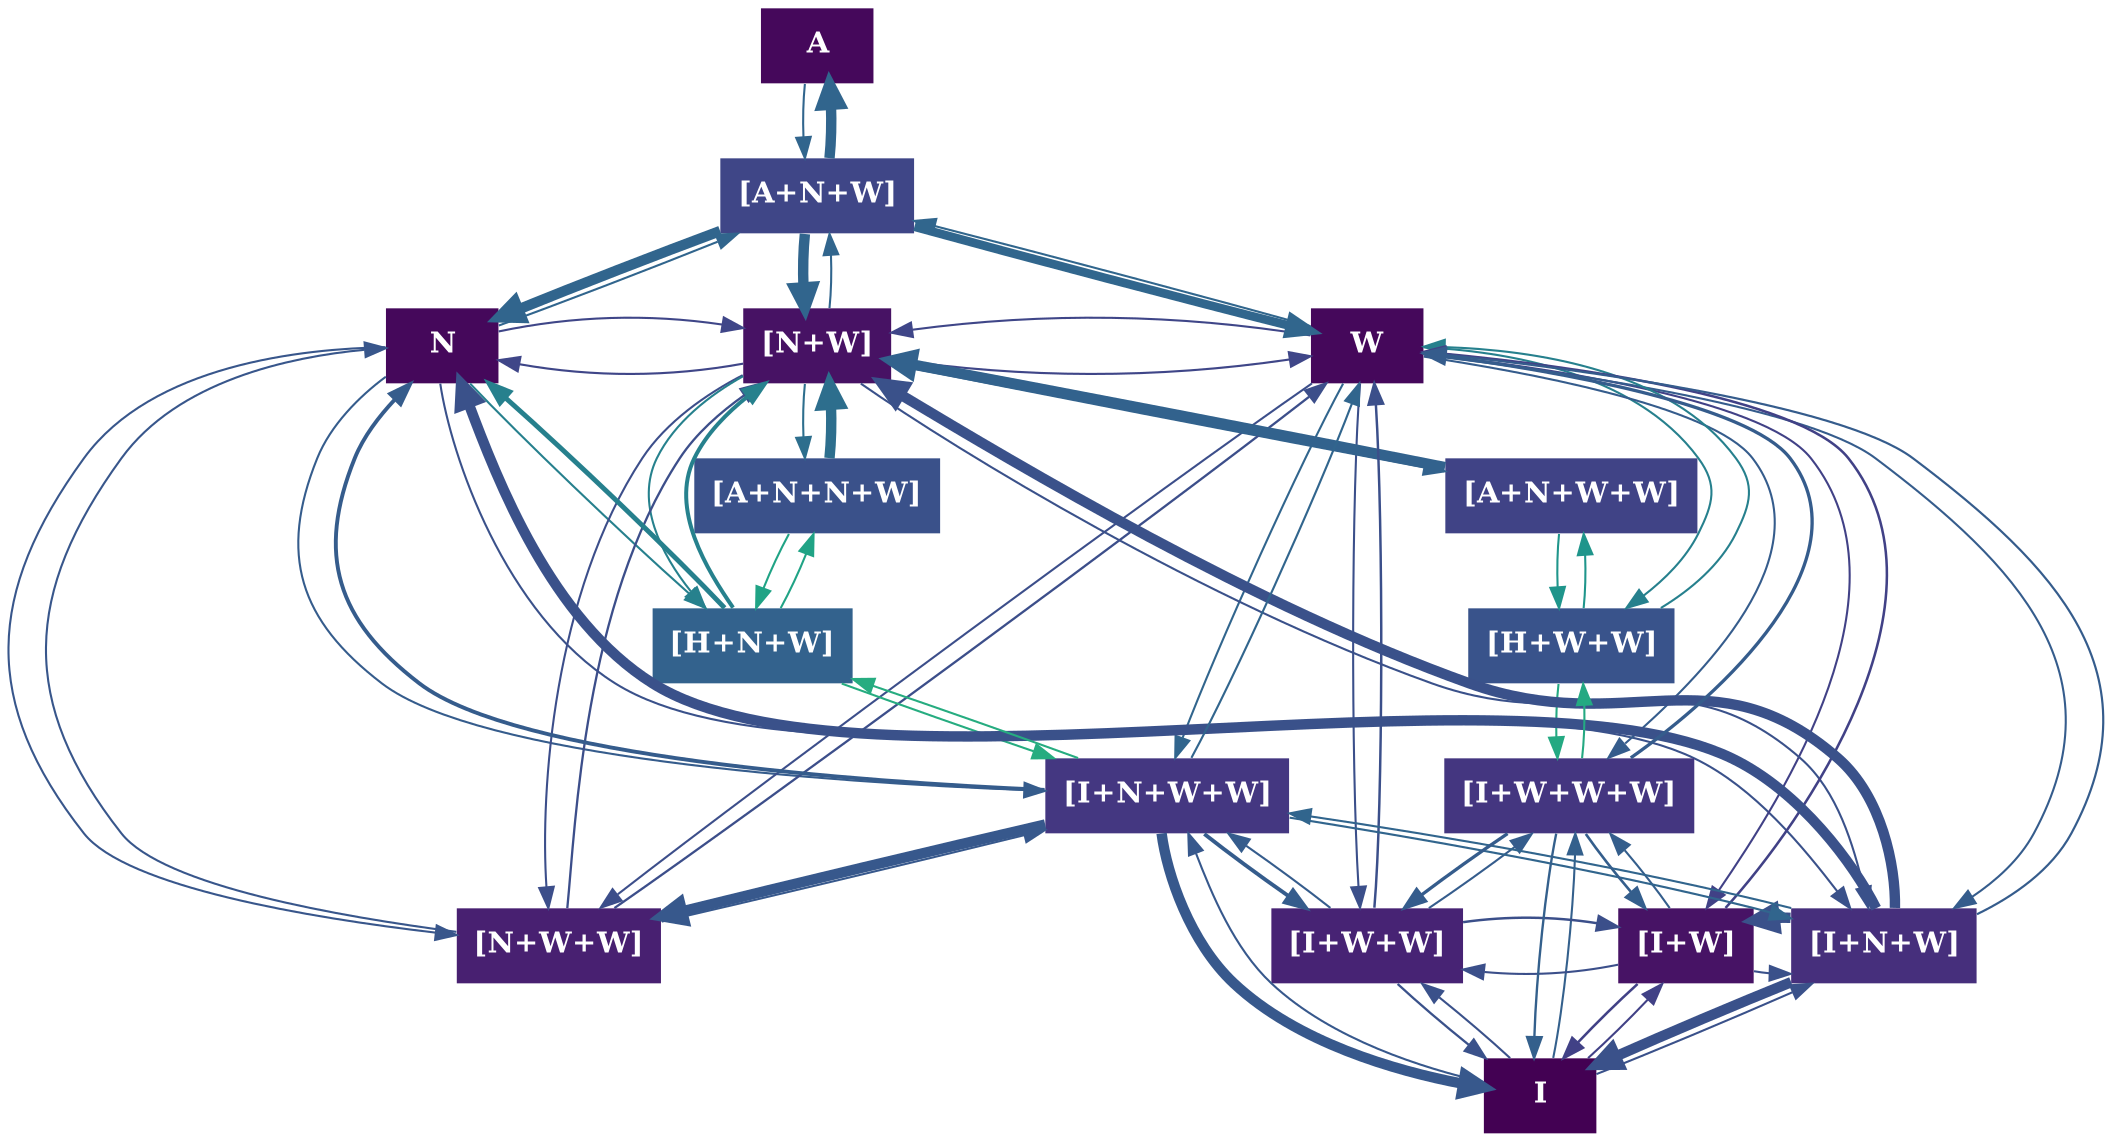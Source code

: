 strict digraph {

    graph [
        rankdir=TB,
        ranksep=0.5,
        nodesep=0.25
    ];
    
    node [
        shape=plaintext,
        style=filled
    ];
    
    edge [
        weight=2.
    ];


    "A" [
        label=<
        <TABLE BORDER="0" CELLBORDER="0" CELLSPACING="0" CELLPADDING="0">
          <TR>
            <TD><FONT COLOR="#ffffff"><b>A</b></FONT></TD>
          </TR>
        </TABLE>
        >
        ,
        fillcolor="#45085b"
    ];
    
    "N" [
        label=<
        <TABLE BORDER="0" CELLBORDER="0" CELLSPACING="0" CELLPADDING="0">
          <TR>
            <TD><FONT COLOR="#ffffff"><b>N</b></FONT></TD>
          </TR>
        </TABLE>
        >
        ,
        fillcolor="#45085b"
    ];
    
    "W" [
        label=<
        <TABLE BORDER="0" CELLBORDER="0" CELLSPACING="0" CELLPADDING="0">
          <TR>
            <TD><FONT COLOR="#ffffff"><b>W</b></FONT></TD>
          </TR>
        </TABLE>
        >
        ,
        fillcolor="#45085b"
    ];
    
    "[N+W]" [
        label=<
        <TABLE BORDER="0" CELLBORDER="0" CELLSPACING="0" CELLPADDING="0">
          <TR>
            <TD><FONT COLOR="#ffffff"><b>[N+W]</b></FONT></TD>
          </TR>
        </TABLE>
        >
        ,
        fillcolor="#471264"
    ];
    
    "[A+N+W]" [
        label=<
        <TABLE BORDER="0" CELLBORDER="0" CELLSPACING="0" CELLPADDING="0">
          <TR>
            <TD><FONT COLOR="#ffffff"><b>[A+N+W]</b></FONT></TD>
          </TR>
        </TABLE>
        >
        ,
        fillcolor="#3f4687"
    ];
    
    "[N+W+W]" [
        label=<
        <TABLE BORDER="0" CELLBORDER="0" CELLSPACING="0" CELLPADDING="0">
          <TR>
            <TD><FONT COLOR="#ffffff"><b>[N+W+W]</b></FONT></TD>
          </TR>
        </TABLE>
        >
        ,
        fillcolor="#482071"
    ];
    
    "[A+N+N+W]" [
        label=<
        <TABLE BORDER="0" CELLBORDER="0" CELLSPACING="0" CELLPADDING="0">
          <TR>
            <TD><FONT COLOR="#ffffff"><b>[A+N+N+W]</b></FONT></TD>
          </TR>
        </TABLE>
        >
        ,
        fillcolor="#3a518a"
    ];
    
    "[A+N+W+W]" [
        label=<
        <TABLE BORDER="0" CELLBORDER="0" CELLSPACING="0" CELLPADDING="0">
          <TR>
            <TD><FONT COLOR="#ffffff"><b>[A+N+W+W]</b></FONT></TD>
          </TR>
        </TABLE>
        >
        ,
        fillcolor="#404386"
    ];
    
    "[H+N+W]" [
        label=<
        <TABLE BORDER="0" CELLBORDER="0" CELLSPACING="0" CELLPADDING="0">
          <TR>
            <TD><FONT COLOR="#ffffff"><b>[H+N+W]</b></FONT></TD>
          </TR>
        </TABLE>
        >
        ,
        fillcolor="#33628d"
    ];
    
    "[H+W+W]" [
        label=<
        <TABLE BORDER="0" CELLBORDER="0" CELLSPACING="0" CELLPADDING="0">
          <TR>
            <TD><FONT COLOR="#ffffff"><b>[H+W+W]</b></FONT></TD>
          </TR>
        </TABLE>
        >
        ,
        fillcolor="#39538b"
    ];
    
    "I" [
        label=<
        <TABLE BORDER="0" CELLBORDER="0" CELLSPACING="0" CELLPADDING="0">
          <TR>
            <TD><FONT COLOR="#ffffff"><b>I</b></FONT></TD>
          </TR>
        </TABLE>
        >
        ,
        fillcolor="#430153"
    ];
    
    "[I+W]" [
        label=<
        <TABLE BORDER="0" CELLBORDER="0" CELLSPACING="0" CELLPADDING="0">
          <TR>
            <TD><FONT COLOR="#ffffff"><b>[I+W]</b></FONT></TD>
          </TR>
        </TABLE>
        >
        ,
        fillcolor="#471365"
    ];
    
    "[I+W+W]" [
        label=<
        <TABLE BORDER="0" CELLBORDER="0" CELLSPACING="0" CELLPADDING="0">
          <TR>
            <TD><FONT COLOR="#ffffff"><b>[I+W+W]</b></FONT></TD>
          </TR>
        </TABLE>
        >
        ,
        fillcolor="#472374"
    ];
    
    "[I+N+W]" [
        label=<
        <TABLE BORDER="0" CELLBORDER="0" CELLSPACING="0" CELLPADDING="0">
          <TR>
            <TD><FONT COLOR="#ffffff"><b>[I+N+W]</b></FONT></TD>
          </TR>
        </TABLE>
        >
        ,
        fillcolor="#462f7c"
    ];
    
    "[I+N+W+W]" [
        label=<
        <TABLE BORDER="0" CELLBORDER="0" CELLSPACING="0" CELLPADDING="0">
          <TR>
            <TD><FONT COLOR="#ffffff"><b>[I+N+W+W]</b></FONT></TD>
          </TR>
        </TABLE>
        >
        ,
        fillcolor="#443781"
    ];
    
    "[I+W+W+W]" [
        label=<
        <TABLE BORDER="0" CELLBORDER="0" CELLSPACING="0" CELLPADDING="0">
          <TR>
            <TD><FONT COLOR="#ffffff"><b>[I+W+W+W]</b></FONT></TD>
          </TR>
        </TABLE>
        >
        ,
        fillcolor="#443680"
    ];


    "[N+W]" -> "N"[
        color="#3f4688",
        penwidth=1.0227662062018008
    ];
    
    "[N+W]" -> "W"[
        color="#3f4688",
        penwidth=1.0227662062018008
    ];
    
    "N" -> "[N+W]"[
        color="#3f4688",
        penwidth=1.0014817434811094
    ];
    
    "W" -> "[N+W]"[
        color="#3f4688",
        penwidth=1.0014817434811094
    ];
    
    "[A+N+W]" -> "A"[
        color="#31658d",
        penwidth=4.999999999999986
    ];
    
    "[A+N+W]" -> "[N+W]"[
        color="#31658d",
        penwidth=4.999999999999986
    ];
    
    "A" -> "[A+N+W]"[
        color="#31658d",
        penwidth=1.0000002393638558
    ];
    
    "[N+W]" -> "[A+N+W]"[
        color="#31658d",
        penwidth=1.0000002393638558
    ];
    
    "[A+N+W]" -> "N"[
        color="#31658d",
        penwidth=4.999999999999986
    ];
    
    "N" -> "[A+N+W]"[
        color="#31658d",
        penwidth=1.0000329764057996
    ];
    
    "[N+W+W]" -> "N"[
        color="#38568b",
        penwidth=1.0056950738212538
    ];
    
    "N" -> "[N+W+W]"[
        color="#38568b",
        penwidth=1.0014817434811094
    ];
    
    "[A+N+W]" -> "W"[
        color="#31668d",
        penwidth=4.176555392051451
    ];
    
    "W" -> "[A+N+W]"[
        color="#31668d",
        penwidth=1.0014817434811094
    ];
    
    "[N+W+W]" -> "W"[
        color="#3c4e8a",
        penwidth=1.1067445454868081
    ];
    
    "[N+W+W]" -> "[N+W]"[
        color="#3c4e8a",
        penwidth=1.1067445454868081
    ];
    
    "W" -> "[N+W+W]"[
        color="#3c4e8a",
        penwidth=1.0014817434811094
    ];
    
    "[N+W]" -> "[N+W+W]"[
        color="#3c4e8a",
        penwidth=1.0014817434811094
    ];
    
    "[A+N+N+W]" -> "[N+W]"[
        color="#2d6e8d",
        penwidth=4.999999999999993
    ];
    
    "[N+W]" -> "[A+N+N+W]"[
        color="#2d6e8d",
        penwidth=1.0006771745430434
    ];
    
    "[A+N+W+W]" -> "[N+W]"[
        color="#32628d",
        penwidth=4.999999999999993
    ];
    
    "[N+W]" -> "[A+N+W+W]"[
        color="#32628d",
        penwidth=1.0014536632272353
    ];
    
    "[H+W+W]" -> "[A+N+W+W]"[
        color="#1f958b",
        penwidth=1.0000009190945094
    ];
    
    "[A+N+W+W]" -> "[H+W+W]"[
        color="#1f958b",
        penwidth=1.0000000029537122
    ];
    
    "[H+N+W]" -> "[A+N+N+W]"[
        color="#20a385",
        penwidth=1.0000005755541777
    ];
    
    "[A+N+N+W]" -> "[H+N+W]"[
        color="#20a385",
        penwidth=1.000000000939668
    ];
    
    "[N+W]" -> "[H+N+W]"[
        color="#26818d",
        penwidth=1.0014817434811094
    ];
    
    "[H+N+W]" -> "[N+W]"[
        color="#26818d",
        penwidth=1.9202542347590927
    ];
    
    "N" -> "[H+N+W]"[
        color="#26808d",
        penwidth=1.0014817434811094
    ];
    
    "[H+N+W]" -> "N"[
        color="#26808d",
        penwidth=2.355339247608523
    ];
    
    "W" -> "[H+W+W]"[
        color="#26808d",
        penwidth=1.0014817434811094
    ];
    
    "[H+W+W]" -> "W"[
        color="#26808d",
        penwidth=1.0056688075560176
    ];
    
    "[I+W+W+W]" -> "[H+W+W]"[
        color="#24a982",
        penwidth=1.0000000000000062
    ];
    
    "[H+W+W]" -> "[I+W+W+W]"[
        color="#24a982",
        penwidth=1.0000000001659999
    ];
    
    "[I+N+W+W]" -> "[H+N+W]"[
        color="#26ac80",
        penwidth=1.0000000000000024
    ];
    
    "[H+N+W]" -> "[I+N+W+W]"[
        color="#26ac80",
        penwidth=1.000000011131713
    ];
    
    "I" -> "[I+W]"[
        color="#414186",
        penwidth=1.0014817434811094
    ];
    
    "W" -> "[I+W]"[
        color="#414186",
        penwidth=1.0014817434811094
    ];
    
    "[I+W]" -> "I"[
        color="#414186",
        penwidth=1.2239085374147352
    ];
    
    "[I+W]" -> "W"[
        color="#414186",
        penwidth=1.2239085374147352
    ];
    
    "I" -> "[I+W+W]"[
        color="#3a518a",
        penwidth=1.0014817434811094
    ];
    
    "[I+W+W]" -> "I"[
        color="#3a518a",
        penwidth=1.099134172865587
    ];
    
    "[I+W]" -> "[I+W+W]"[
        color="#3b4f8a",
        penwidth=1.0014817434811094
    ];
    
    "W" -> "[I+W+W]"[
        color="#3b4f8a",
        penwidth=1.0014817434811094
    ];
    
    "[I+W+W]" -> "[I+W]"[
        color="#3b4f8a",
        penwidth=1.188925131767661
    ];
    
    "[I+W+W]" -> "W"[
        color="#3b4f8a",
        penwidth=1.188925131767661
    ];
    
    "I" -> "[I+N+W]"[
        color="#3a518a",
        penwidth=1.0000793698738857
    ];
    
    "[N+W]" -> "[I+N+W]"[
        color="#3a518a",
        penwidth=1.0000793698738857
    ];
    
    "[I+N+W]" -> "I"[
        color="#3a518a",
        penwidth=4.999999999999986
    ];
    
    "[I+N+W]" -> "[N+W]"[
        color="#3a518a",
        penwidth=4.999999999999986
    ];
    
    "W" -> "[I+N+W]"[
        color="#355c8c",
        penwidth=1.0014817434811094
    ];
    
    "[I+N+W]" -> "W"[
        color="#355c8c",
        penwidth=1.0496110808966306
    ];
    
    "N" -> "[I+N+W]"[
        color="#3a518a",
        penwidth=1.0007806128179204
    ];
    
    "[I+W]" -> "[I+N+W]"[
        color="#3a518a",
        penwidth=1.0007806128179204
    ];
    
    "[I+N+W]" -> "N"[
        color="#3a518a",
        penwidth=4.999999999999986
    ];
    
    "[I+N+W]" -> "[I+W]"[
        color="#3a518a",
        penwidth=4.999999999999986
    ];
    
    "I" -> "[I+N+W+W]"[
        color="#37588c",
        penwidth=1.0003911045704799
    ];
    
    "[N+W+W]" -> "[I+N+W+W]"[
        color="#37588c",
        penwidth=1.0003911045704799
    ];
    
    "[I+N+W+W]" -> "I"[
        color="#37588c",
        penwidth=4.999999999999993
    ];
    
    "[I+N+W+W]" -> "[N+W+W]"[
        color="#37588c",
        penwidth=4.999999999999993
    ];
    
    "N" -> "[I+N+W+W]"[
        color="#355c8c",
        penwidth=1.0014817434811094
    ];
    
    "[I+W+W]" -> "[I+N+W+W]"[
        color="#355c8c",
        penwidth=1.0014817434811094
    ];
    
    "[I+N+W+W]" -> "N"[
        color="#355c8c",
        penwidth=1.8705948543513997
    ];
    
    "[I+N+W+W]" -> "[I+W+W]"[
        color="#355c8c",
        penwidth=1.8705948543513997
    ];
    
    "W" -> "[I+N+W+W]"[
        color="#31658d",
        penwidth=1.0014817434811094
    ];
    
    "[I+N+W]" -> "[I+N+W+W]"[
        color="#31658d",
        penwidth=1.0014817434811094
    ];
    
    "[I+N+W+W]" -> "W"[
        color="#31658d",
        penwidth=1.0216624957946248
    ];
    
    "[I+N+W+W]" -> "[I+N+W]"[
        color="#31658d",
        penwidth=1.0216624957946248
    ];
    
    "I" -> "[I+W+W+W]"[
        color="#34608c",
        penwidth=1.0014817434811094
    ];
    
    "[I+W+W+W]" -> "I"[
        color="#34608c",
        penwidth=1.1378059682126598
    ];
    
    "[I+W]" -> "[I+W+W+W]"[
        color="#345e8c",
        penwidth=1.0014817434811094
    ];
    
    "[I+W+W+W]" -> "[I+W]"[
        color="#345e8c",
        penwidth=1.2608092000539153
    ];
    
    "W" -> "[I+W+W+W]"[
        color="#355c8c",
        penwidth=1.0014817434811094
    ];
    
    "[I+W+W]" -> "[I+W+W+W]"[
        color="#355c8c",
        penwidth=1.0014817434811094
    ];
    
    "[I+W+W+W]" -> "W"[
        color="#355c8c",
        penwidth=1.5890744315540775
    ];
    
    "[I+W+W+W]" -> "[I+W+W]"[
        color="#355c8c",
        penwidth=1.5890744315540775
    ];
{rank = same; "[A+N+W+W]"; "[A+N+N+W]"};
{rank = same; "[I+N+W+W]"; "[I+W+W+W]"};
{rank = same; "[H+W+W]"; "[H+N+W]"};
{rank = same; "[I+N+W]"; "[I+W+W]";"[I+W]"};
{rank = same; "N"; "[N+W]"; "W"};
}
